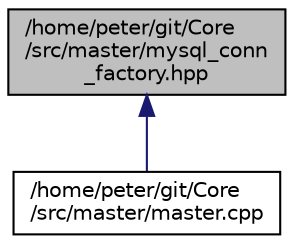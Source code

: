 digraph "/home/peter/git/Core/src/master/mysql_conn_factory.hpp"
{
 // LATEX_PDF_SIZE
  edge [fontname="Helvetica",fontsize="10",labelfontname="Helvetica",labelfontsize="10"];
  node [fontname="Helvetica",fontsize="10",shape=record];
  Node9 [label="/home/peter/git/Core\l/src/master/mysql_conn\l_factory.hpp",height=0.2,width=0.4,color="black", fillcolor="grey75", style="filled", fontcolor="black",tooltip=" "];
  Node9 -> Node10 [dir="back",color="midnightblue",fontsize="10",style="solid",fontname="Helvetica"];
  Node10 [label="/home/peter/git/Core\l/src/master/master.cpp",height=0.2,width=0.4,color="black", fillcolor="white", style="filled",URL="$master_8cpp.html",tooltip=" "];
}
